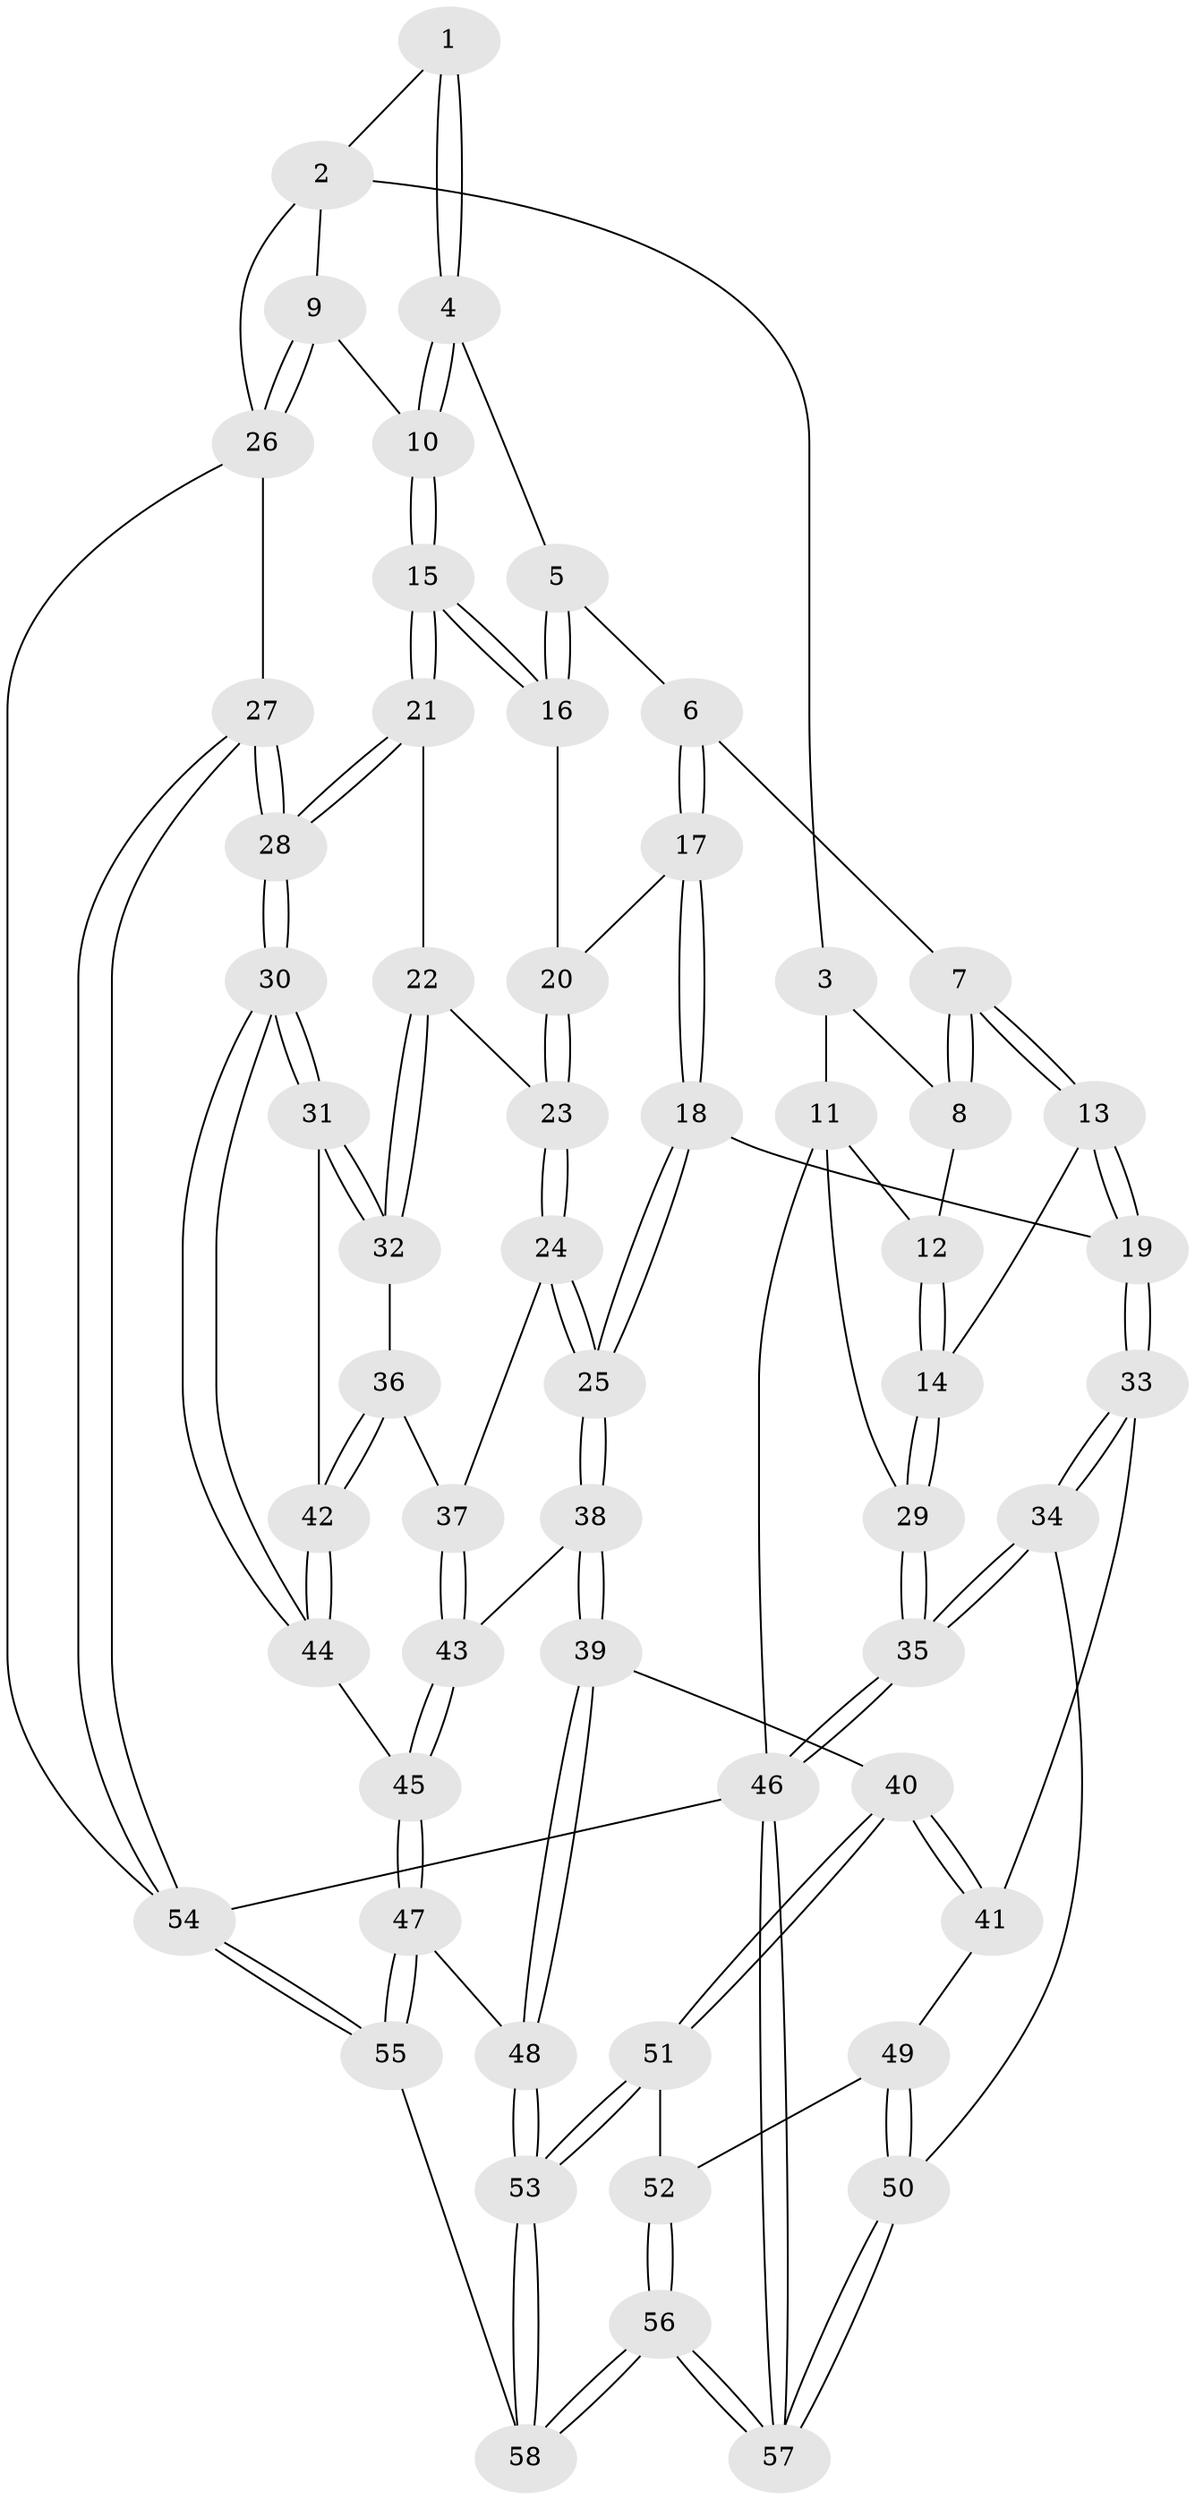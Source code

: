 // coarse degree distribution, {2: 0.058823529411764705, 3: 0.17647058823529413, 4: 0.47058823529411764, 9: 0.058823529411764705, 5: 0.23529411764705882}
// Generated by graph-tools (version 1.1) at 2025/04/03/04/25 22:04:26]
// undirected, 58 vertices, 141 edges
graph export_dot {
graph [start="1"]
  node [color=gray90,style=filled];
  1 [pos="+0.6145260047001949+0"];
  2 [pos="+0.6175088270089418+0"];
  3 [pos="+0.2542446290117849+0"];
  4 [pos="+0.6003895233637004+0.1223329168393169"];
  5 [pos="+0.5518338732916076+0.2012393177204632"];
  6 [pos="+0.40070381767595087+0.2685564830551571"];
  7 [pos="+0.37098995886666+0.26374914455527515"];
  8 [pos="+0.2137707329082279+0.13674663151675123"];
  9 [pos="+1+0.27272944843280095"];
  10 [pos="+0.8684649912383018+0.38111281482190024"];
  11 [pos="+0+0.17292496729773035"];
  12 [pos="+0.2106943933680081+0.13990849388786117"];
  13 [pos="+0.2124145751957714+0.4847124863244618"];
  14 [pos="+0.07042393384016324+0.43449370976897406"];
  15 [pos="+0.843501859564743+0.4161742260483368"];
  16 [pos="+0.5769761192159492+0.3296114168968084"];
  17 [pos="+0.43478452351638874+0.4189866674663267"];
  18 [pos="+0.3973953973957492+0.5549451243713319"];
  19 [pos="+0.2979635964557804+0.552729060254029"];
  20 [pos="+0.5689388221826153+0.35928332532748003"];
  21 [pos="+0.8258320837475798+0.4564445258117344"];
  22 [pos="+0.7933116427220117+0.4748460603898012"];
  23 [pos="+0.611685178799389+0.5312276868681414"];
  24 [pos="+0.5790388824150149+0.5630520179078071"];
  25 [pos="+0.46670170801651173+0.5936008784374996"];
  26 [pos="+1+0.23476204989477076"];
  27 [pos="+1+0.9979875461747513"];
  28 [pos="+0.9760767106440708+0.784279441783379"];
  29 [pos="+0+0.4836235254736883"];
  30 [pos="+0.9245706528505949+0.770168771076217"];
  31 [pos="+0.802319941211864+0.7254820229011059"];
  32 [pos="+0.7380460779630688+0.6810807920450153"];
  33 [pos="+0.24849120704081093+0.6868060185071518"];
  34 [pos="+0+0.7545993474799558"];
  35 [pos="+0+0.7337665186072342"];
  36 [pos="+0.6737204798935579+0.6841690216804811"];
  37 [pos="+0.6669883723139559+0.6835014071534017"];
  38 [pos="+0.47512146205587835+0.7325842605129481"];
  39 [pos="+0.4395003751518875+0.7971088046784434"];
  40 [pos="+0.42378498449426333+0.8122757092732849"];
  41 [pos="+0.2741333052778406+0.7927281844801476"];
  42 [pos="+0.7223979889137955+0.7598773825791918"];
  43 [pos="+0.6271187042961284+0.7967269198107194"];
  44 [pos="+0.6932905376525855+0.7968118063989515"];
  45 [pos="+0.6444105367507759+0.8286285114791998"];
  46 [pos="+0+1"];
  47 [pos="+0.6536593803276852+0.8939968957717579"];
  48 [pos="+0.5525327399783964+0.8808001002863531"];
  49 [pos="+0.25707842225497407+0.8177277434698792"];
  50 [pos="+0.18897060342633007+0.8537164126138234"];
  51 [pos="+0.41538241224190303+0.9351130399793272"];
  52 [pos="+0.29093887257820367+0.8931893857740206"];
  53 [pos="+0.4254145039911532+0.9796085227023192"];
  54 [pos="+1+1"];
  55 [pos="+0.8362877491326459+1"];
  56 [pos="+0.17069084443884+1"];
  57 [pos="+0.12846937458787755+1"];
  58 [pos="+0.4327224625233352+1"];
  1 -- 2;
  1 -- 4;
  1 -- 4;
  2 -- 3;
  2 -- 9;
  2 -- 26;
  3 -- 8;
  3 -- 11;
  4 -- 5;
  4 -- 10;
  4 -- 10;
  5 -- 6;
  5 -- 16;
  5 -- 16;
  6 -- 7;
  6 -- 17;
  6 -- 17;
  7 -- 8;
  7 -- 8;
  7 -- 13;
  7 -- 13;
  8 -- 12;
  9 -- 10;
  9 -- 26;
  9 -- 26;
  10 -- 15;
  10 -- 15;
  11 -- 12;
  11 -- 29;
  11 -- 46;
  12 -- 14;
  12 -- 14;
  13 -- 14;
  13 -- 19;
  13 -- 19;
  14 -- 29;
  14 -- 29;
  15 -- 16;
  15 -- 16;
  15 -- 21;
  15 -- 21;
  16 -- 20;
  17 -- 18;
  17 -- 18;
  17 -- 20;
  18 -- 19;
  18 -- 25;
  18 -- 25;
  19 -- 33;
  19 -- 33;
  20 -- 23;
  20 -- 23;
  21 -- 22;
  21 -- 28;
  21 -- 28;
  22 -- 23;
  22 -- 32;
  22 -- 32;
  23 -- 24;
  23 -- 24;
  24 -- 25;
  24 -- 25;
  24 -- 37;
  25 -- 38;
  25 -- 38;
  26 -- 27;
  26 -- 54;
  27 -- 28;
  27 -- 28;
  27 -- 54;
  27 -- 54;
  28 -- 30;
  28 -- 30;
  29 -- 35;
  29 -- 35;
  30 -- 31;
  30 -- 31;
  30 -- 44;
  30 -- 44;
  31 -- 32;
  31 -- 32;
  31 -- 42;
  32 -- 36;
  33 -- 34;
  33 -- 34;
  33 -- 41;
  34 -- 35;
  34 -- 35;
  34 -- 50;
  35 -- 46;
  35 -- 46;
  36 -- 37;
  36 -- 42;
  36 -- 42;
  37 -- 43;
  37 -- 43;
  38 -- 39;
  38 -- 39;
  38 -- 43;
  39 -- 40;
  39 -- 48;
  39 -- 48;
  40 -- 41;
  40 -- 41;
  40 -- 51;
  40 -- 51;
  41 -- 49;
  42 -- 44;
  42 -- 44;
  43 -- 45;
  43 -- 45;
  44 -- 45;
  45 -- 47;
  45 -- 47;
  46 -- 57;
  46 -- 57;
  46 -- 54;
  47 -- 48;
  47 -- 55;
  47 -- 55;
  48 -- 53;
  48 -- 53;
  49 -- 50;
  49 -- 50;
  49 -- 52;
  50 -- 57;
  50 -- 57;
  51 -- 52;
  51 -- 53;
  51 -- 53;
  52 -- 56;
  52 -- 56;
  53 -- 58;
  53 -- 58;
  54 -- 55;
  54 -- 55;
  55 -- 58;
  56 -- 57;
  56 -- 57;
  56 -- 58;
  56 -- 58;
}
